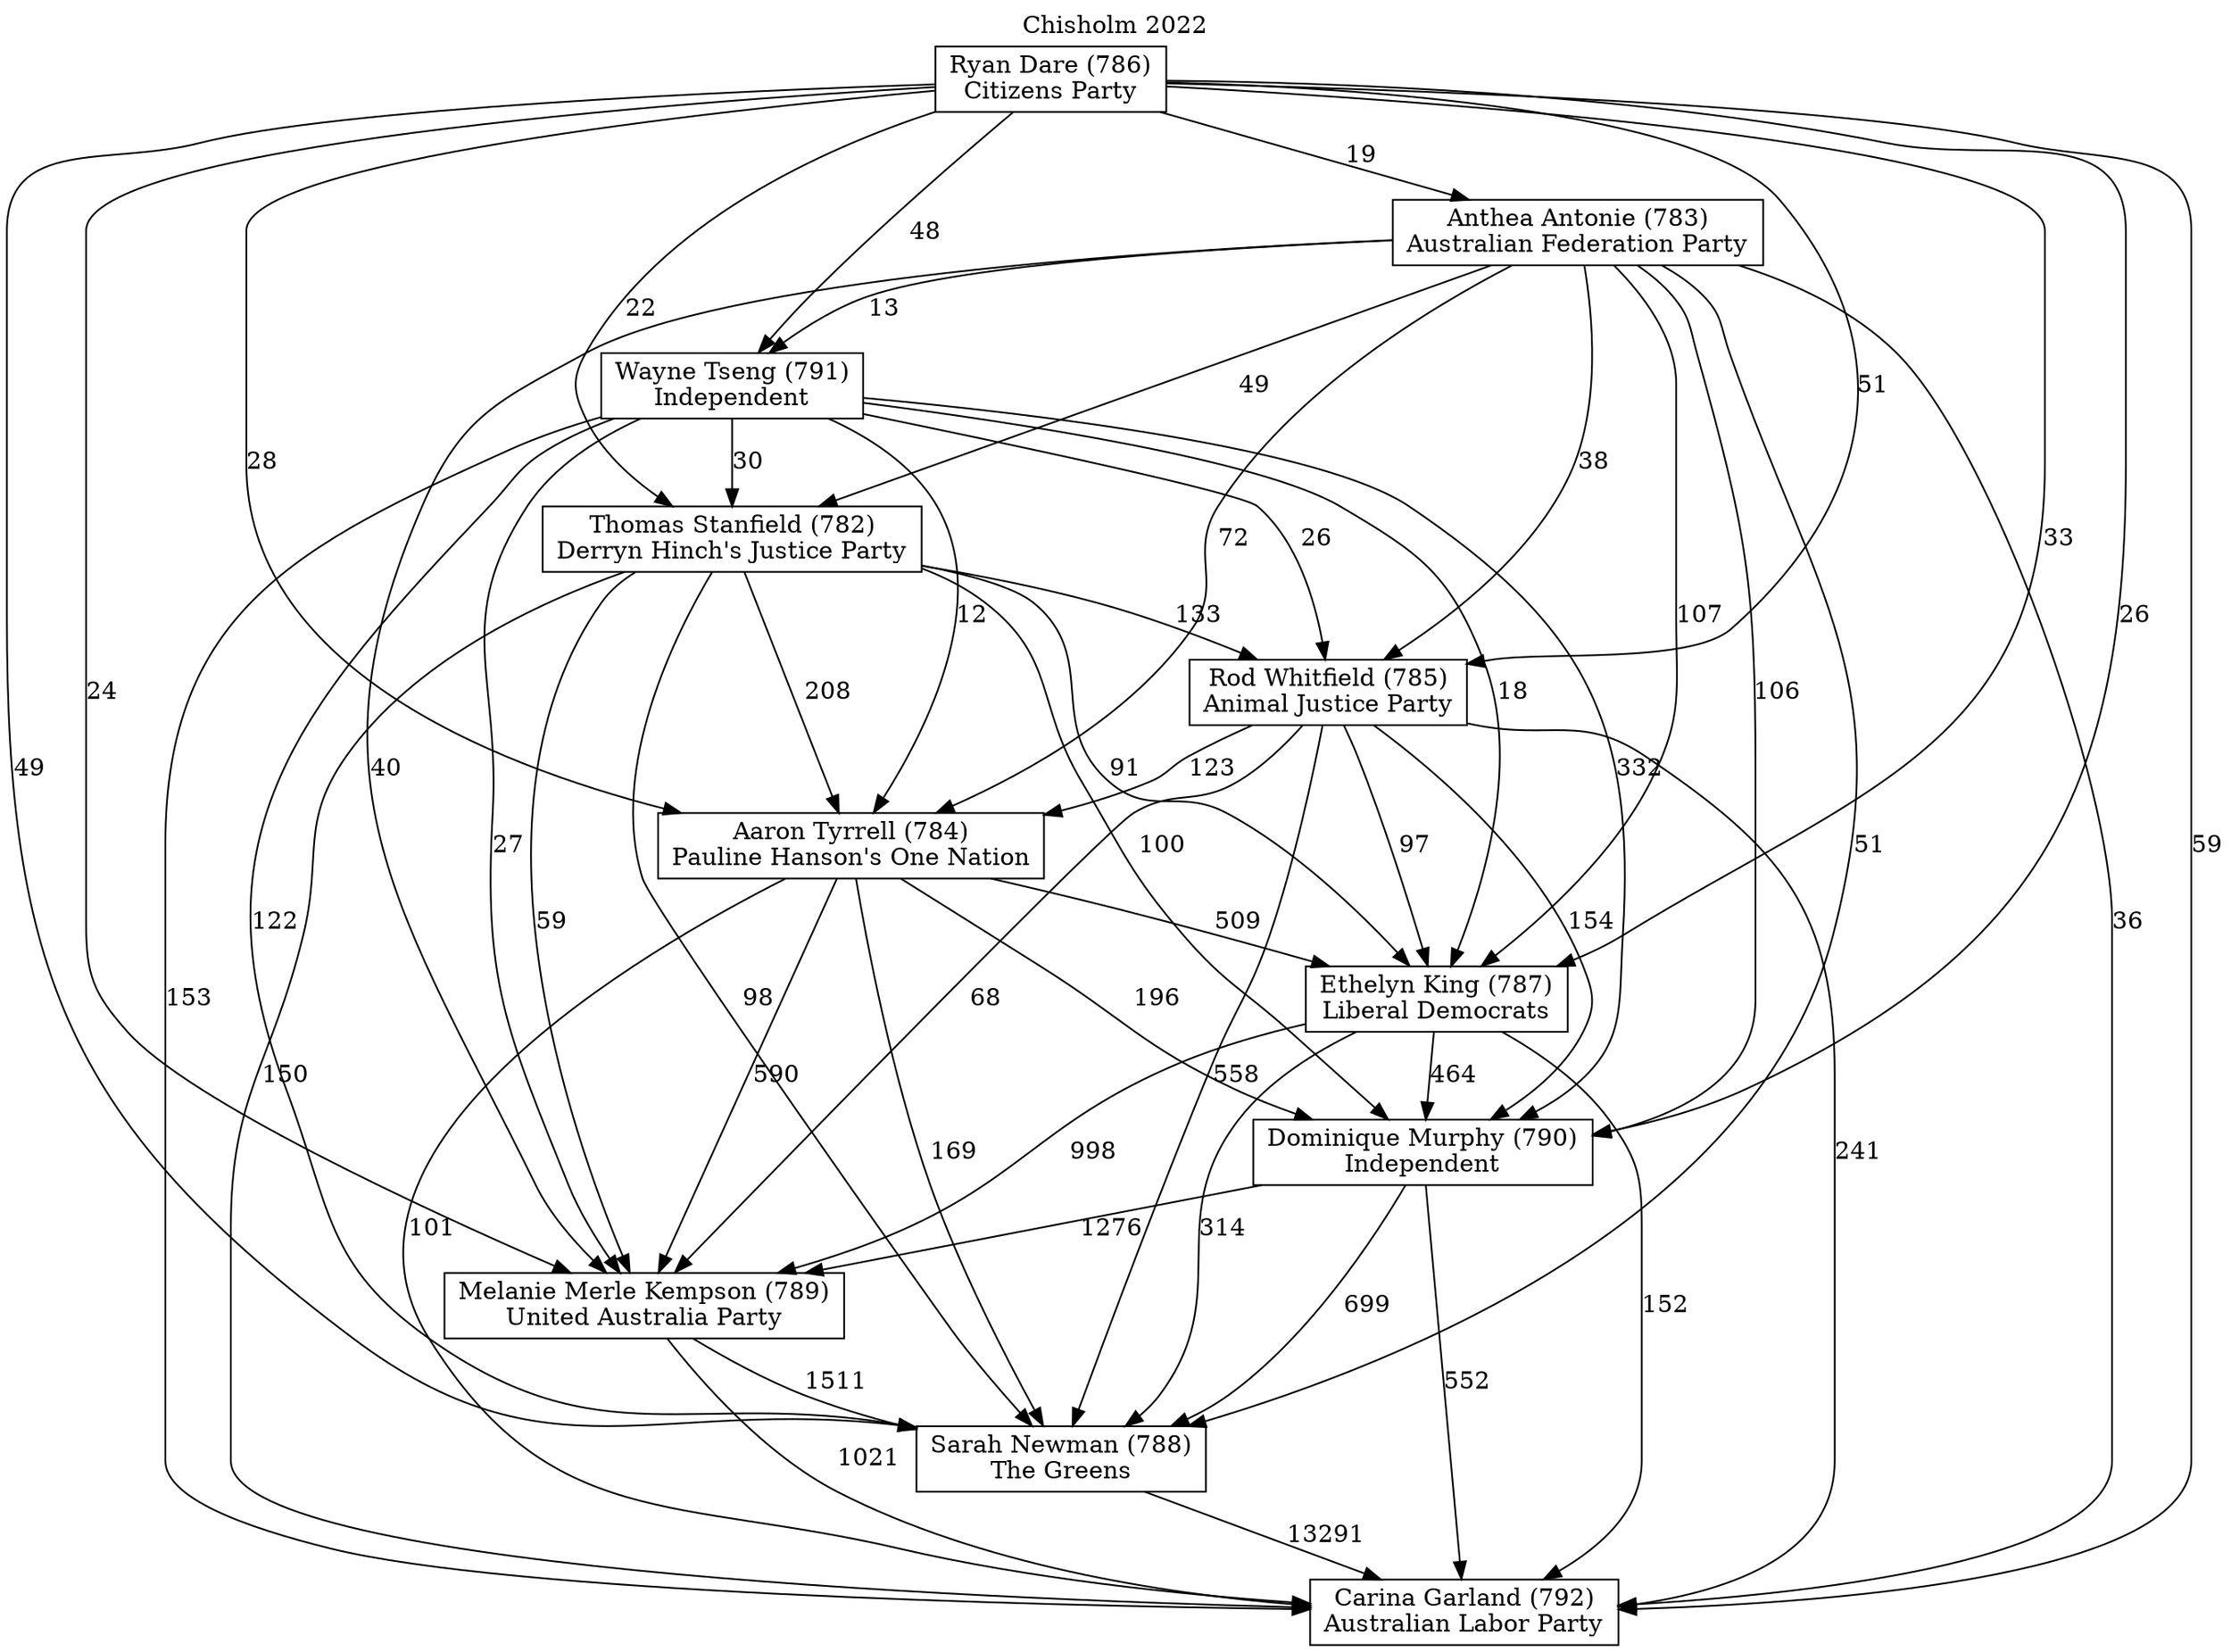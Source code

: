 // House preference flow
digraph "Carina Garland (792)_Chisholm_2022" {
	graph [label="Chisholm 2022" labelloc=t mclimit=10]
	node [shape=box]
	"Ethelyn King (787)" [label="Ethelyn King (787)
Liberal Democrats"]
	"Aaron Tyrrell (784)" [label="Aaron Tyrrell (784)
Pauline Hanson's One Nation"]
	"Rod Whitfield (785)" [label="Rod Whitfield (785)
Animal Justice Party"]
	"Wayne Tseng (791)" [label="Wayne Tseng (791)
Independent"]
	"Sarah Newman (788)" [label="Sarah Newman (788)
The Greens"]
	"Carina Garland (792)" [label="Carina Garland (792)
Australian Labor Party"]
	"Ryan Dare (786)" [label="Ryan Dare (786)
Citizens Party"]
	"Dominique Murphy (790)" [label="Dominique Murphy (790)
Independent"]
	"Thomas Stanfield (782)" [label="Thomas Stanfield (782)
Derryn Hinch's Justice Party"]
	"Melanie Merle Kempson (789)" [label="Melanie Merle Kempson (789)
United Australia Party"]
	"Anthea Antonie (783)" [label="Anthea Antonie (783)
Australian Federation Party"]
	"Melanie Merle Kempson (789)" -> "Carina Garland (792)" [label=1021]
	"Rod Whitfield (785)" -> "Ethelyn King (787)" [label=97]
	"Thomas Stanfield (782)" -> "Dominique Murphy (790)" [label=100]
	"Aaron Tyrrell (784)" -> "Sarah Newman (788)" [label=169]
	"Ethelyn King (787)" -> "Sarah Newman (788)" [label=314]
	"Rod Whitfield (785)" -> "Dominique Murphy (790)" [label=154]
	"Wayne Tseng (791)" -> "Dominique Murphy (790)" [label=332]
	"Dominique Murphy (790)" -> "Carina Garland (792)" [label=552]
	"Thomas Stanfield (782)" -> "Carina Garland (792)" [label=150]
	"Wayne Tseng (791)" -> "Thomas Stanfield (782)" [label=30]
	"Ryan Dare (786)" -> "Melanie Merle Kempson (789)" [label=24]
	"Anthea Antonie (783)" -> "Thomas Stanfield (782)" [label=49]
	"Rod Whitfield (785)" -> "Sarah Newman (788)" [label=558]
	"Wayne Tseng (791)" -> "Rod Whitfield (785)" [label=26]
	"Rod Whitfield (785)" -> "Carina Garland (792)" [label=241]
	"Melanie Merle Kempson (789)" -> "Sarah Newman (788)" [label=1511]
	"Rod Whitfield (785)" -> "Aaron Tyrrell (784)" [label=123]
	"Anthea Antonie (783)" -> "Wayne Tseng (791)" [label=13]
	"Dominique Murphy (790)" -> "Melanie Merle Kempson (789)" [label=1276]
	"Anthea Antonie (783)" -> "Dominique Murphy (790)" [label=106]
	"Anthea Antonie (783)" -> "Aaron Tyrrell (784)" [label=72]
	"Anthea Antonie (783)" -> "Sarah Newman (788)" [label=51]
	"Thomas Stanfield (782)" -> "Ethelyn King (787)" [label=91]
	"Ryan Dare (786)" -> "Dominique Murphy (790)" [label=26]
	"Anthea Antonie (783)" -> "Melanie Merle Kempson (789)" [label=40]
	"Wayne Tseng (791)" -> "Melanie Merle Kempson (789)" [label=27]
	"Aaron Tyrrell (784)" -> "Dominique Murphy (790)" [label=196]
	"Ethelyn King (787)" -> "Melanie Merle Kempson (789)" [label=998]
	"Wayne Tseng (791)" -> "Sarah Newman (788)" [label=122]
	"Ethelyn King (787)" -> "Carina Garland (792)" [label=152]
	"Anthea Antonie (783)" -> "Carina Garland (792)" [label=36]
	"Ryan Dare (786)" -> "Anthea Antonie (783)" [label=19]
	"Ryan Dare (786)" -> "Sarah Newman (788)" [label=49]
	"Rod Whitfield (785)" -> "Melanie Merle Kempson (789)" [label=68]
	"Thomas Stanfield (782)" -> "Melanie Merle Kempson (789)" [label=59]
	"Aaron Tyrrell (784)" -> "Carina Garland (792)" [label=101]
	"Ryan Dare (786)" -> "Aaron Tyrrell (784)" [label=28]
	"Wayne Tseng (791)" -> "Carina Garland (792)" [label=153]
	"Anthea Antonie (783)" -> "Rod Whitfield (785)" [label=38]
	"Ryan Dare (786)" -> "Ethelyn King (787)" [label=33]
	"Wayne Tseng (791)" -> "Ethelyn King (787)" [label=18]
	"Anthea Antonie (783)" -> "Ethelyn King (787)" [label=107]
	"Ethelyn King (787)" -> "Dominique Murphy (790)" [label=464]
	"Thomas Stanfield (782)" -> "Aaron Tyrrell (784)" [label=208]
	"Dominique Murphy (790)" -> "Sarah Newman (788)" [label=699]
	"Sarah Newman (788)" -> "Carina Garland (792)" [label=13291]
	"Aaron Tyrrell (784)" -> "Melanie Merle Kempson (789)" [label=590]
	"Ryan Dare (786)" -> "Rod Whitfield (785)" [label=51]
	"Ryan Dare (786)" -> "Wayne Tseng (791)" [label=48]
	"Wayne Tseng (791)" -> "Aaron Tyrrell (784)" [label=12]
	"Aaron Tyrrell (784)" -> "Ethelyn King (787)" [label=509]
	"Thomas Stanfield (782)" -> "Sarah Newman (788)" [label=98]
	"Ryan Dare (786)" -> "Thomas Stanfield (782)" [label=22]
	"Ryan Dare (786)" -> "Carina Garland (792)" [label=59]
	"Thomas Stanfield (782)" -> "Rod Whitfield (785)" [label=133]
}
